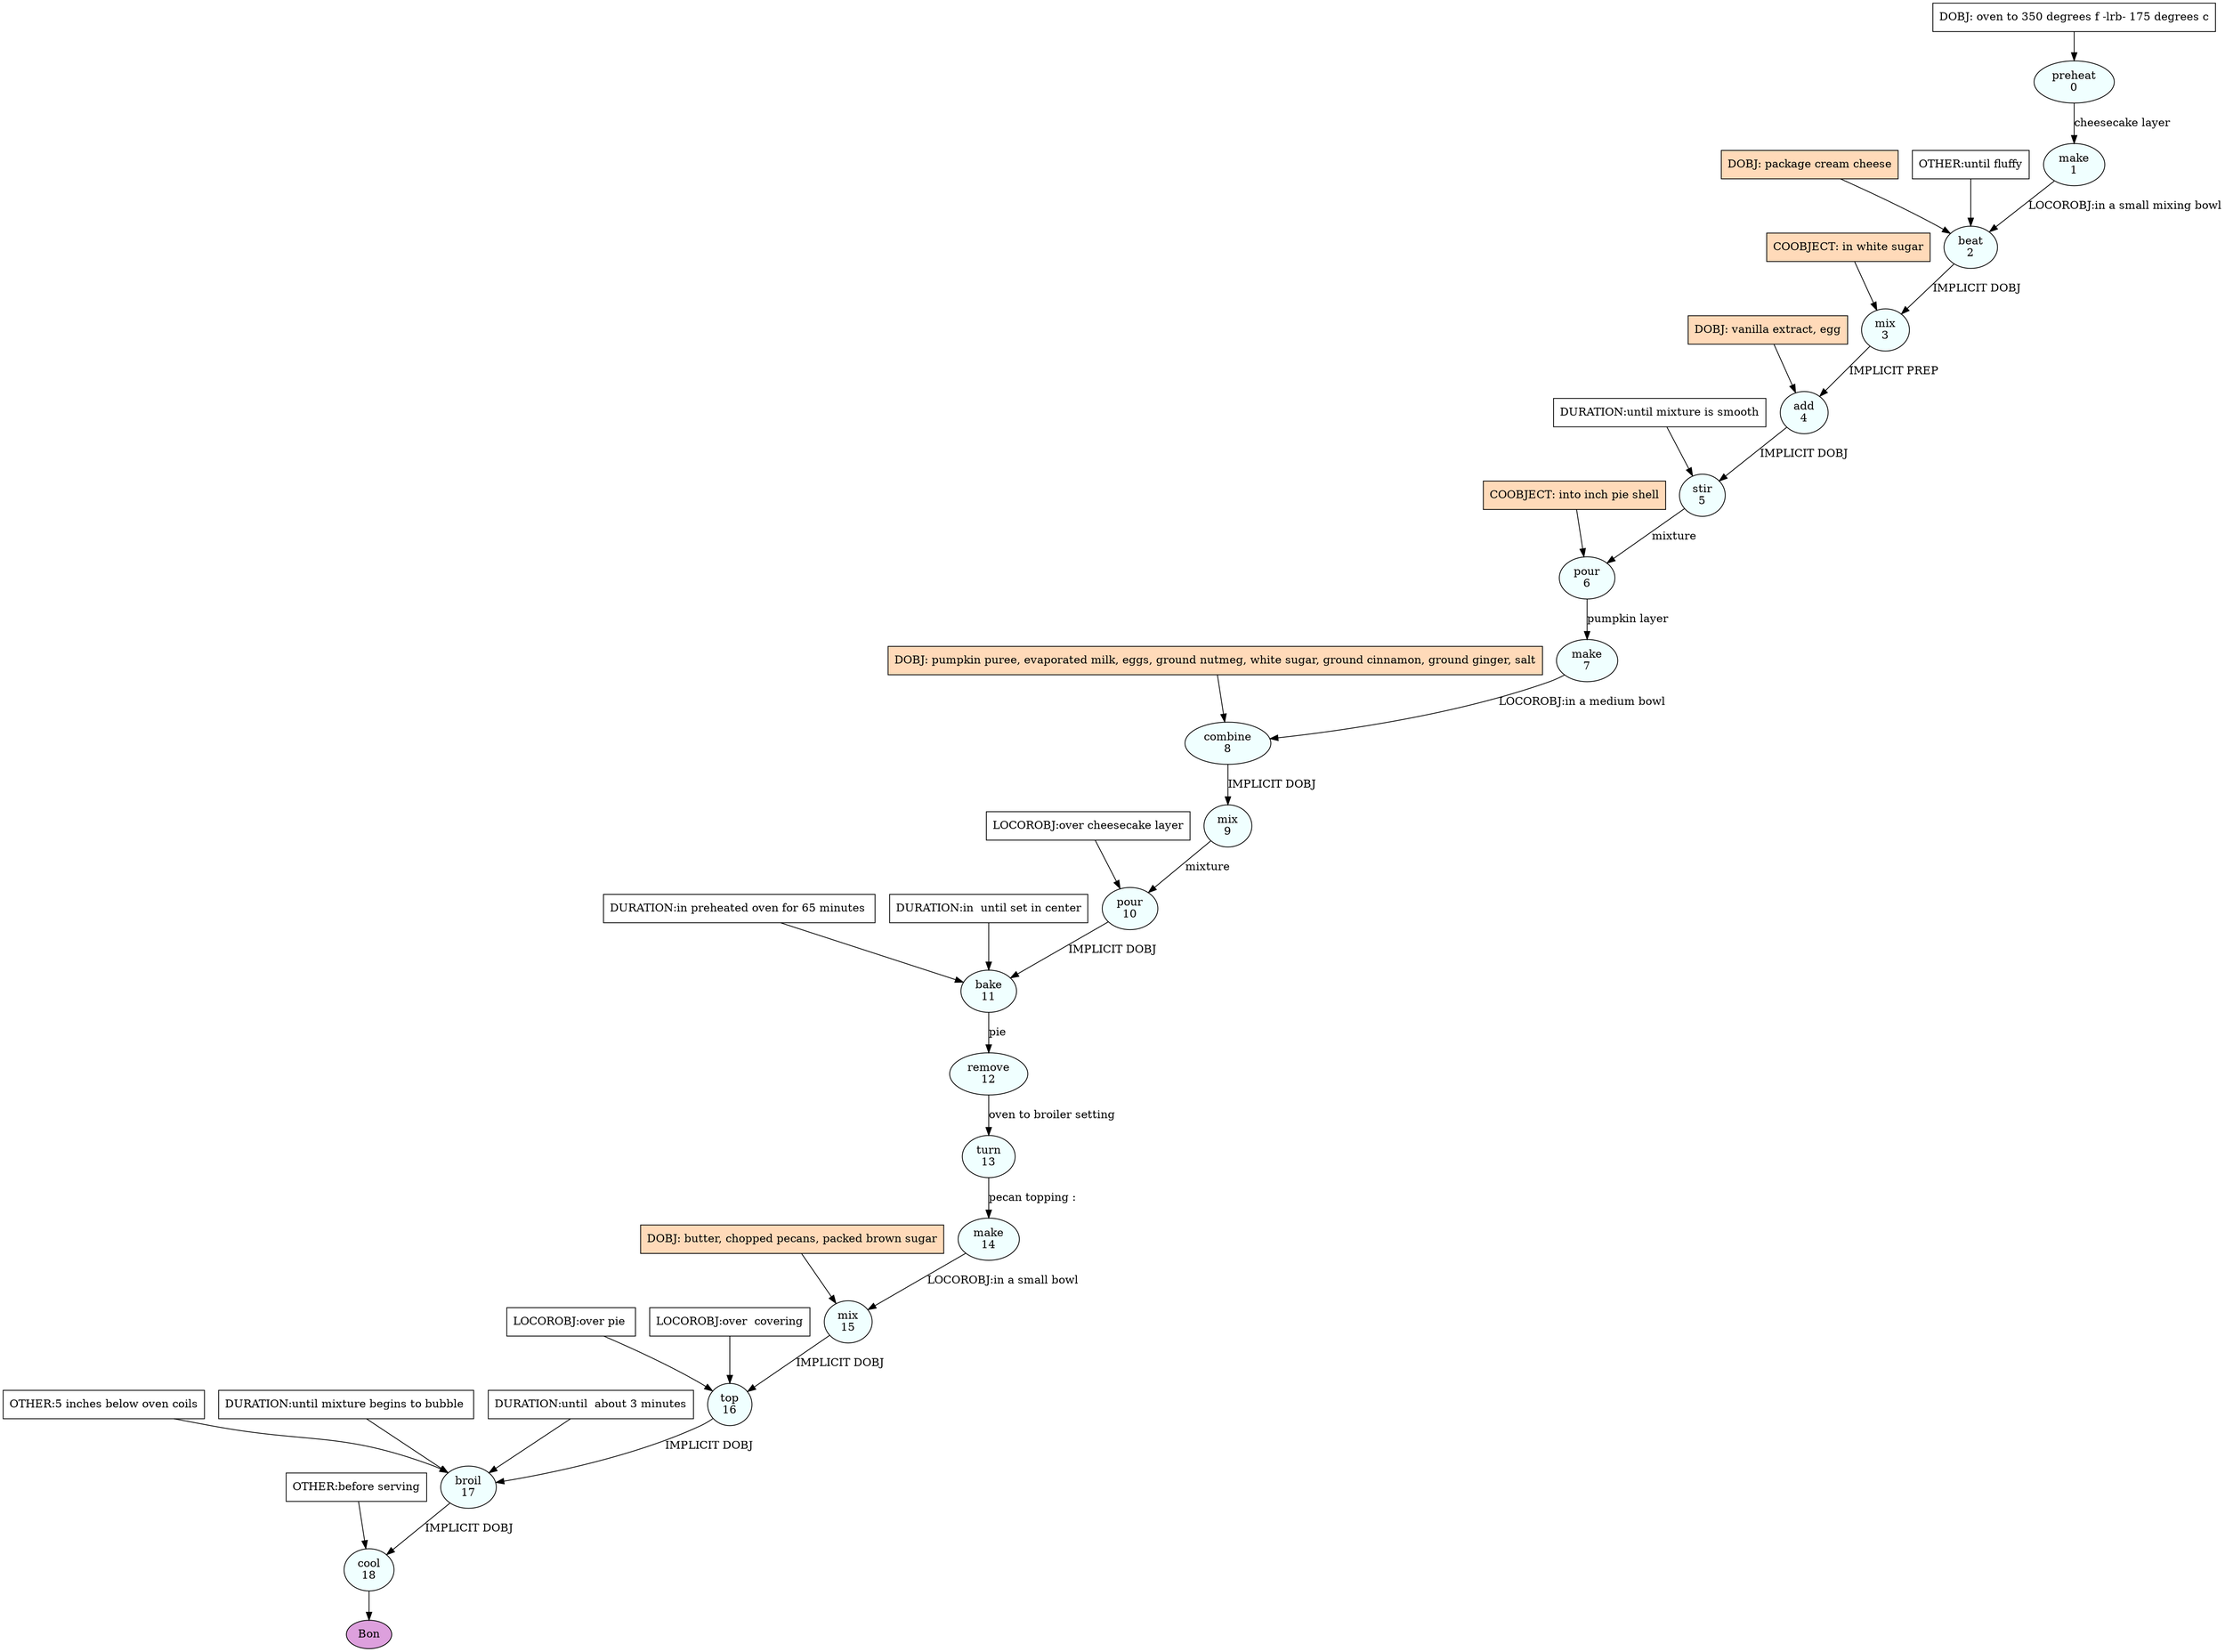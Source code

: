 digraph recipe {
E0[label="preheat
0", shape=oval, style=filled, fillcolor=azure]
E1[label="make
1", shape=oval, style=filled, fillcolor=azure]
E2[label="beat
2", shape=oval, style=filled, fillcolor=azure]
E3[label="mix
3", shape=oval, style=filled, fillcolor=azure]
E4[label="add
4", shape=oval, style=filled, fillcolor=azure]
E5[label="stir
5", shape=oval, style=filled, fillcolor=azure]
E6[label="pour
6", shape=oval, style=filled, fillcolor=azure]
E7[label="make
7", shape=oval, style=filled, fillcolor=azure]
E8[label="combine
8", shape=oval, style=filled, fillcolor=azure]
E9[label="mix
9", shape=oval, style=filled, fillcolor=azure]
E10[label="pour
10", shape=oval, style=filled, fillcolor=azure]
E11[label="bake
11", shape=oval, style=filled, fillcolor=azure]
E12[label="remove
12", shape=oval, style=filled, fillcolor=azure]
E13[label="turn
13", shape=oval, style=filled, fillcolor=azure]
E14[label="make
14", shape=oval, style=filled, fillcolor=azure]
E15[label="mix
15", shape=oval, style=filled, fillcolor=azure]
E16[label="top
16", shape=oval, style=filled, fillcolor=azure]
E17[label="broil
17", shape=oval, style=filled, fillcolor=azure]
E18[label="cool
18", shape=oval, style=filled, fillcolor=azure]
D0[label="DOBJ: oven to 350 degrees f -lrb- 175 degrees c", shape=box, style=filled, fillcolor=white]
D0 -> E0
E0 -> E1 [label="cheesecake layer"]
D2_ing[label="DOBJ: package cream cheese", shape=box, style=filled, fillcolor=peachpuff]
D2_ing -> E2
E1 -> E2 [label="LOCOROBJ:in a small mixing bowl"]
P2_1_0[label="OTHER:until fluffy", shape=box, style=filled, fillcolor=white]
P2_1_0 -> E2
E2 -> E3 [label="IMPLICIT DOBJ"]
P3_0_ing[label="COOBJECT: in white sugar", shape=box, style=filled, fillcolor=peachpuff]
P3_0_ing -> E3
D4_ing[label="DOBJ: vanilla extract, egg", shape=box, style=filled, fillcolor=peachpuff]
D4_ing -> E4
E3 -> E4 [label="IMPLICIT PREP"]
E4 -> E5 [label="IMPLICIT DOBJ"]
P5_0_0[label="DURATION:until mixture is smooth", shape=box, style=filled, fillcolor=white]
P5_0_0 -> E5
E5 -> E6 [label="mixture"]
P6_0_ing[label="COOBJECT: into inch pie shell", shape=box, style=filled, fillcolor=peachpuff]
P6_0_ing -> E6
E6 -> E7 [label="pumpkin layer"]
D8_ing[label="DOBJ: pumpkin puree, evaporated milk, eggs, ground nutmeg, white sugar, ground cinnamon, ground ginger, salt", shape=box, style=filled, fillcolor=peachpuff]
D8_ing -> E8
E7 -> E8 [label="LOCOROBJ:in a medium bowl"]
E8 -> E9 [label="IMPLICIT DOBJ"]
E9 -> E10 [label="mixture"]
P10_0_0[label="LOCOROBJ:over cheesecake layer", shape=box, style=filled, fillcolor=white]
P10_0_0 -> E10
E10 -> E11 [label="IMPLICIT DOBJ"]
P11_0_0[label="DURATION:in preheated oven for 65 minutes ", shape=box, style=filled, fillcolor=white]
P11_0_0 -> E11
P11_0_1[label="DURATION:in  until set in center", shape=box, style=filled, fillcolor=white]
P11_0_1 -> E11
E11 -> E12 [label="pie"]
E12 -> E13 [label="oven to broiler setting"]
E13 -> E14 [label="pecan topping :"]
D15_ing[label="DOBJ: butter, chopped pecans, packed brown sugar", shape=box, style=filled, fillcolor=peachpuff]
D15_ing -> E15
E14 -> E15 [label="LOCOROBJ:in a small bowl"]
E15 -> E16 [label="IMPLICIT DOBJ"]
P16_0_0[label="LOCOROBJ:over pie ", shape=box, style=filled, fillcolor=white]
P16_0_0 -> E16
P16_0_1[label="LOCOROBJ:over  covering", shape=box, style=filled, fillcolor=white]
P16_0_1 -> E16
E16 -> E17 [label="IMPLICIT DOBJ"]
P17_0_0[label="OTHER:5 inches below oven coils", shape=box, style=filled, fillcolor=white]
P17_0_0 -> E17
P17_1_0[label="DURATION:until mixture begins to bubble ", shape=box, style=filled, fillcolor=white]
P17_1_0 -> E17
P17_1_1[label="DURATION:until  about 3 minutes", shape=box, style=filled, fillcolor=white]
P17_1_1 -> E17
E17 -> E18 [label="IMPLICIT DOBJ"]
P18_0_0[label="OTHER:before serving", shape=box, style=filled, fillcolor=white]
P18_0_0 -> E18
EOR[label="Bon", shape=oval, style=filled, fillcolor=plum]
E18 -> EOR
}
